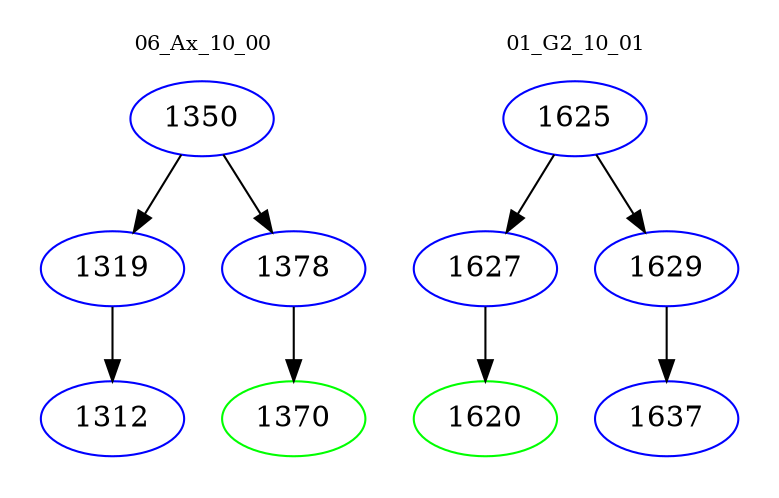 digraph{
subgraph cluster_0 {
color = white
label = "06_Ax_10_00";
fontsize=10;
T0_1350 [label="1350", color="blue"]
T0_1350 -> T0_1319 [color="black"]
T0_1319 [label="1319", color="blue"]
T0_1319 -> T0_1312 [color="black"]
T0_1312 [label="1312", color="blue"]
T0_1350 -> T0_1378 [color="black"]
T0_1378 [label="1378", color="blue"]
T0_1378 -> T0_1370 [color="black"]
T0_1370 [label="1370", color="green"]
}
subgraph cluster_1 {
color = white
label = "01_G2_10_01";
fontsize=10;
T1_1625 [label="1625", color="blue"]
T1_1625 -> T1_1627 [color="black"]
T1_1627 [label="1627", color="blue"]
T1_1627 -> T1_1620 [color="black"]
T1_1620 [label="1620", color="green"]
T1_1625 -> T1_1629 [color="black"]
T1_1629 [label="1629", color="blue"]
T1_1629 -> T1_1637 [color="black"]
T1_1637 [label="1637", color="blue"]
}
}
